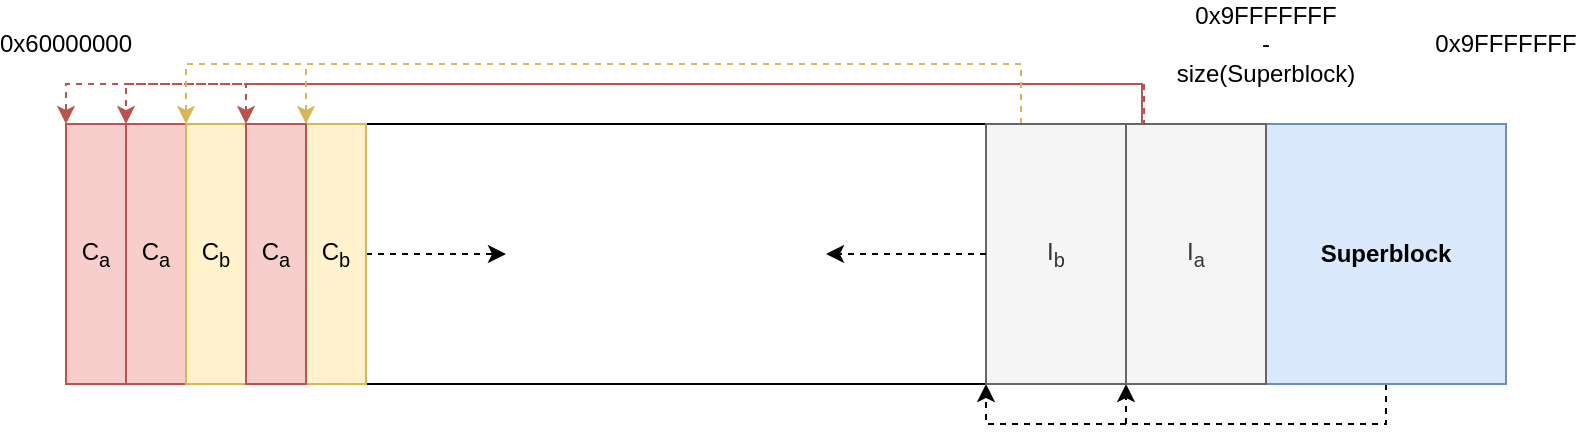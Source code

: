 <mxfile version="14.7.6" type="device"><diagram id="1kYxhyBXXlWazNFmK7Q8" name="Page-1"><mxGraphModel dx="1422" dy="767" grid="1" gridSize="10" guides="1" tooltips="1" connect="1" arrows="1" fold="1" page="1" pageScale="1" pageWidth="850" pageHeight="1100" math="0" shadow="0"><root><mxCell id="0"/><mxCell id="1" parent="0"/><mxCell id="m1crQFdFw2pl3IY9IBDV-1" value="" style="rounded=0;whiteSpace=wrap;html=1;" parent="1" vertex="1"><mxGeometry x="80" y="240" width="720" height="130" as="geometry"/></mxCell><mxCell id="m1crQFdFw2pl3IY9IBDV-20" style="edgeStyle=orthogonalEdgeStyle;rounded=0;orthogonalLoop=1;jettySize=auto;html=1;exitX=0.5;exitY=1;exitDx=0;exitDy=0;entryX=1;entryY=1;entryDx=0;entryDy=0;dashed=1;strokeWidth=1;" parent="1" source="m1crQFdFw2pl3IY9IBDV-2" target="m1crQFdFw2pl3IY9IBDV-19" edge="1"><mxGeometry relative="1" as="geometry"/></mxCell><mxCell id="m1crQFdFw2pl3IY9IBDV-21" style="edgeStyle=orthogonalEdgeStyle;rounded=0;orthogonalLoop=1;jettySize=auto;html=1;entryX=0;entryY=1;entryDx=0;entryDy=0;dashed=1;strokeWidth=1;" parent="1" source="m1crQFdFw2pl3IY9IBDV-2" target="m1crQFdFw2pl3IY9IBDV-19" edge="1"><mxGeometry relative="1" as="geometry"><Array as="points"><mxPoint x="740" y="390"/><mxPoint x="540" y="390"/></Array></mxGeometry></mxCell><mxCell id="m1crQFdFw2pl3IY9IBDV-2" value="&lt;b&gt;Superblock&lt;/b&gt;" style="rounded=0;whiteSpace=wrap;html=1;fillColor=#dae8fc;strokeColor=#6c8ebf;" parent="1" vertex="1"><mxGeometry x="680" y="240" width="120" height="130" as="geometry"/></mxCell><mxCell id="m1crQFdFw2pl3IY9IBDV-3" value="0x60000000" style="text;html=1;strokeColor=none;fillColor=none;align=center;verticalAlign=middle;whiteSpace=wrap;rounded=0;" parent="1" vertex="1"><mxGeometry x="60" y="190" width="40" height="20" as="geometry"/></mxCell><mxCell id="m1crQFdFw2pl3IY9IBDV-4" value="0x9FFFFFFF" style="text;html=1;strokeColor=none;fillColor=none;align=center;verticalAlign=middle;whiteSpace=wrap;rounded=0;" parent="1" vertex="1"><mxGeometry x="780" y="190" width="40" height="20" as="geometry"/></mxCell><mxCell id="m1crQFdFw2pl3IY9IBDV-5" value="&lt;div&gt;0x9FFFFFFF &lt;br&gt;&lt;/div&gt;&lt;div&gt;- size(Superblock)&lt;/div&gt;" style="text;html=1;strokeColor=none;fillColor=none;align=center;verticalAlign=middle;whiteSpace=wrap;rounded=0;" parent="1" vertex="1"><mxGeometry x="660" y="190" width="40" height="20" as="geometry"/></mxCell><mxCell id="m1crQFdFw2pl3IY9IBDV-7" value="C&lt;sub&gt;a&lt;/sub&gt;" style="rounded=0;whiteSpace=wrap;html=1;fillColor=#f8cecc;strokeColor=#b85450;" parent="1" vertex="1"><mxGeometry x="80" y="240" width="30" height="130" as="geometry"/></mxCell><mxCell id="m1crQFdFw2pl3IY9IBDV-8" value="C&lt;sub&gt;a&lt;/sub&gt;" style="rounded=0;whiteSpace=wrap;html=1;fillColor=#f8cecc;strokeColor=#b85450;" parent="1" vertex="1"><mxGeometry x="110" y="240" width="30" height="130" as="geometry"/></mxCell><mxCell id="m1crQFdFw2pl3IY9IBDV-9" value="C&lt;sub&gt;b&lt;/sub&gt;" style="rounded=0;whiteSpace=wrap;html=1;fillColor=#fff2cc;strokeColor=#d6b656;" parent="1" vertex="1"><mxGeometry x="140" y="240" width="30" height="130" as="geometry"/></mxCell><mxCell id="m1crQFdFw2pl3IY9IBDV-13" value="" style="endArrow=classic;html=1;exitX=1;exitY=0.5;exitDx=0;exitDy=0;dashed=1;strokeWidth=1;" parent="1" source="m1crQFdFw2pl3IY9IBDV-14" edge="1"><mxGeometry width="50" height="50" relative="1" as="geometry"><mxPoint x="410" y="330" as="sourcePoint"/><mxPoint x="300" y="305" as="targetPoint"/></mxGeometry></mxCell><mxCell id="m1crQFdFw2pl3IY9IBDV-14" value="C&lt;sub&gt;b&lt;/sub&gt;" style="rounded=0;whiteSpace=wrap;html=1;fillColor=#fff2cc;strokeColor=#d6b656;" parent="1" vertex="1"><mxGeometry x="200" y="240" width="30" height="130" as="geometry"/></mxCell><mxCell id="m1crQFdFw2pl3IY9IBDV-16" value="C&lt;sub&gt;a&lt;/sub&gt;" style="rounded=0;whiteSpace=wrap;html=1;fillColor=#f8cecc;strokeColor=#b85450;" parent="1" vertex="1"><mxGeometry x="170" y="240" width="30" height="130" as="geometry"/></mxCell><mxCell id="m1crQFdFw2pl3IY9IBDV-24" style="edgeStyle=orthogonalEdgeStyle;rounded=0;orthogonalLoop=1;jettySize=auto;html=1;exitX=0.129;exitY=0.008;exitDx=0;exitDy=0;entryX=0;entryY=0;entryDx=0;entryDy=0;dashed=1;strokeWidth=1;exitPerimeter=0;fillColor=#f8cecc;strokeColor=#b85450;" parent="1" source="m1crQFdFw2pl3IY9IBDV-18" target="m1crQFdFw2pl3IY9IBDV-7" edge="1"><mxGeometry relative="1" as="geometry"/></mxCell><mxCell id="m1crQFdFw2pl3IY9IBDV-25" style="edgeStyle=orthogonalEdgeStyle;rounded=0;orthogonalLoop=1;jettySize=auto;html=1;exitX=0.114;exitY=-0.015;exitDx=0;exitDy=0;entryX=0;entryY=0;entryDx=0;entryDy=0;dashed=1;strokeWidth=1;exitPerimeter=0;fillColor=#f8cecc;strokeColor=#b85450;" parent="1" source="m1crQFdFw2pl3IY9IBDV-18" target="m1crQFdFw2pl3IY9IBDV-8" edge="1"><mxGeometry relative="1" as="geometry"><Array as="points"><mxPoint x="618" y="220"/><mxPoint x="110" y="220"/></Array></mxGeometry></mxCell><mxCell id="m1crQFdFw2pl3IY9IBDV-26" style="edgeStyle=orthogonalEdgeStyle;rounded=0;orthogonalLoop=1;jettySize=auto;html=1;exitX=0.114;exitY=0.008;exitDx=0;exitDy=0;entryX=0;entryY=0;entryDx=0;entryDy=0;dashed=1;strokeWidth=1;exitPerimeter=0;fillColor=#f8cecc;strokeColor=#b85450;" parent="1" source="m1crQFdFw2pl3IY9IBDV-18" target="m1crQFdFw2pl3IY9IBDV-16" edge="1"><mxGeometry relative="1" as="geometry"/></mxCell><mxCell id="m1crQFdFw2pl3IY9IBDV-18" value="I&lt;sub&gt;a&lt;/sub&gt;" style="rounded=0;whiteSpace=wrap;html=1;fillColor=#f5f5f5;strokeColor=#666666;fontColor=#333333;" parent="1" vertex="1"><mxGeometry x="610" y="240" width="70" height="130" as="geometry"/></mxCell><mxCell id="m1crQFdFw2pl3IY9IBDV-22" style="edgeStyle=orthogonalEdgeStyle;rounded=0;orthogonalLoop=1;jettySize=auto;html=1;exitX=0.25;exitY=0;exitDx=0;exitDy=0;entryX=1;entryY=0;entryDx=0;entryDy=0;dashed=1;strokeWidth=1;fillColor=#fff2cc;strokeColor=#d6b656;" parent="1" source="m1crQFdFw2pl3IY9IBDV-19" target="m1crQFdFw2pl3IY9IBDV-8" edge="1"><mxGeometry relative="1" as="geometry"><Array as="points"><mxPoint x="558" y="210"/><mxPoint x="140" y="210"/></Array></mxGeometry></mxCell><mxCell id="m1crQFdFw2pl3IY9IBDV-23" style="edgeStyle=orthogonalEdgeStyle;rounded=0;orthogonalLoop=1;jettySize=auto;html=1;exitX=0.25;exitY=0;exitDx=0;exitDy=0;entryX=0;entryY=0;entryDx=0;entryDy=0;dashed=1;strokeWidth=1;fillColor=#fff2cc;strokeColor=#d6b656;" parent="1" source="m1crQFdFw2pl3IY9IBDV-19" target="m1crQFdFw2pl3IY9IBDV-14" edge="1"><mxGeometry relative="1" as="geometry"><Array as="points"><mxPoint x="558" y="210"/><mxPoint x="200" y="210"/></Array></mxGeometry></mxCell><mxCell id="m1crQFdFw2pl3IY9IBDV-19" value="I&lt;sub&gt;b&lt;/sub&gt;" style="rounded=0;whiteSpace=wrap;html=1;fillColor=#f5f5f5;strokeColor=#666666;fontColor=#333333;" parent="1" vertex="1"><mxGeometry x="540" y="240" width="70" height="130" as="geometry"/></mxCell><mxCell id="fnRKt4a0aMSa5B8z087o-1" value="" style="endArrow=classic;html=1;exitX=0;exitY=0.5;exitDx=0;exitDy=0;dashed=1;strokeWidth=1;" edge="1" parent="1" source="m1crQFdFw2pl3IY9IBDV-19"><mxGeometry width="50" height="50" relative="1" as="geometry"><mxPoint x="240" y="315" as="sourcePoint"/><mxPoint x="460" y="305" as="targetPoint"/></mxGeometry></mxCell></root></mxGraphModel></diagram></mxfile>